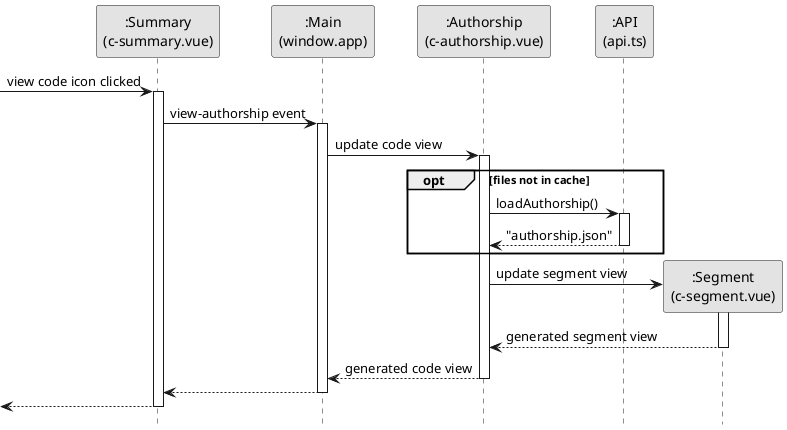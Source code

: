 @startuml
hide footbox
skinparam monochrome true
skinparam Shadowing false

Participant ":Summary\n(c-summary.vue)" as summary
Participant ":Main\n(window.app)" as main
Participant ":Authorship\n(c-authorship.vue)" as authorship
Participant ":API\n(api.ts)" as api
Participant ":Segment\n(c-segment.vue)" as segment

-> summary : view code icon clicked
activate summary

summary -> main : view-authorship event
activate main

main -> authorship : update code view
activate authorship

opt files not in cache

authorship -> api : loadAuthorship()
activate api

api --> authorship: "authorship.json"
deactivate api

end

create segment
authorship -> segment : update segment view
activate segment

segment --> authorship : generated segment view
deactivate segment

authorship --> main : generated code view
deactivate authorship

main --> summary
deactivate main

<-- summary
deactivate summary
@enduml

